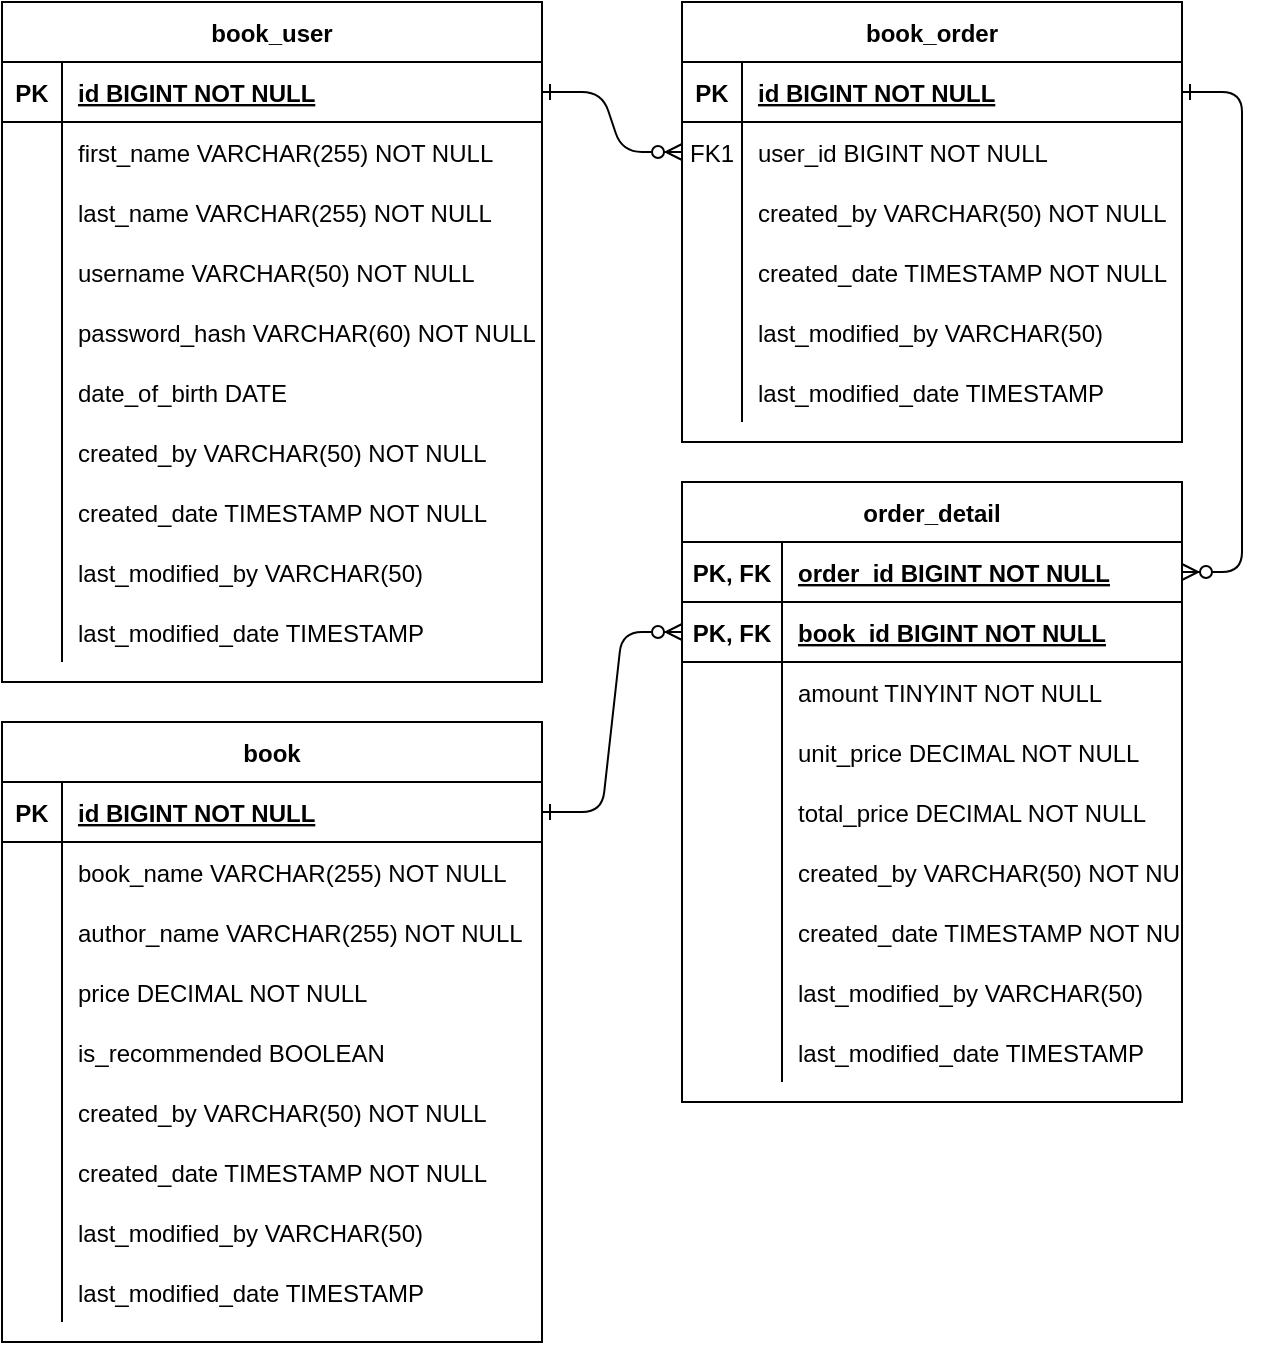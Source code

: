<mxfile version="14.5.8" type="device"><diagram id="ciNzV0nuIatd8vXIqURH" name="Page-1"><mxGraphModel dx="1002" dy="493" grid="1" gridSize="10" guides="1" tooltips="1" connect="1" arrows="1" fold="1" page="1" pageScale="1" pageWidth="1100" pageHeight="850" math="0" shadow="0"><root><mxCell id="0"/><mxCell id="1" parent="0"/><mxCell id="g3-8w0JbXx9_gk_iMqvv-2" value="" style="edgeStyle=entityRelationEdgeStyle;endArrow=ERzeroToMany;startArrow=ERone;endFill=1;startFill=0;entryX=0;entryY=0.5;entryDx=0;entryDy=0;" edge="1" parent="1" source="g3-8w0JbXx9_gk_iMqvv-25" target="g3-8w0JbXx9_gk_iMqvv-58"><mxGeometry width="100" height="100" relative="1" as="geometry"><mxPoint x="340" y="870" as="sourcePoint"/><mxPoint x="440" y="770" as="targetPoint"/></mxGeometry></mxCell><mxCell id="g3-8w0JbXx9_gk_iMqvv-4" value="order_detail" style="shape=table;startSize=30;container=1;collapsible=1;childLayout=tableLayout;fixedRows=1;rowLines=0;fontStyle=1;align=center;resizeLast=1;" vertex="1" parent="1"><mxGeometry x="450" y="270" width="250" height="310" as="geometry"/></mxCell><mxCell id="g3-8w0JbXx9_gk_iMqvv-5" value="" style="shape=partialRectangle;collapsible=0;dropTarget=0;pointerEvents=0;fillColor=none;points=[[0,0.5],[1,0.5]];portConstraint=eastwest;top=0;left=0;right=0;bottom=1;" vertex="1" parent="g3-8w0JbXx9_gk_iMqvv-4"><mxGeometry y="30" width="250" height="30" as="geometry"/></mxCell><mxCell id="g3-8w0JbXx9_gk_iMqvv-6" value="PK, FK" style="shape=partialRectangle;overflow=hidden;connectable=0;fillColor=none;top=0;left=0;bottom=0;right=0;fontStyle=1;" vertex="1" parent="g3-8w0JbXx9_gk_iMqvv-5"><mxGeometry width="50" height="30" as="geometry"/></mxCell><mxCell id="g3-8w0JbXx9_gk_iMqvv-7" value="order_id BIGINT NOT NULL " style="shape=partialRectangle;overflow=hidden;connectable=0;fillColor=none;top=0;left=0;bottom=0;right=0;align=left;spacingLeft=6;fontStyle=5;" vertex="1" parent="g3-8w0JbXx9_gk_iMqvv-5"><mxGeometry x="50" width="200" height="30" as="geometry"/></mxCell><mxCell id="g3-8w0JbXx9_gk_iMqvv-58" value="" style="shape=partialRectangle;collapsible=0;dropTarget=0;pointerEvents=0;fillColor=none;points=[[0,0.5],[1,0.5]];portConstraint=eastwest;top=0;left=0;right=0;bottom=1;" vertex="1" parent="g3-8w0JbXx9_gk_iMqvv-4"><mxGeometry y="60" width="250" height="30" as="geometry"/></mxCell><mxCell id="g3-8w0JbXx9_gk_iMqvv-59" value="PK, FK" style="shape=partialRectangle;overflow=hidden;connectable=0;fillColor=none;top=0;left=0;bottom=0;right=0;fontStyle=1;" vertex="1" parent="g3-8w0JbXx9_gk_iMqvv-58"><mxGeometry width="50" height="30" as="geometry"/></mxCell><mxCell id="g3-8w0JbXx9_gk_iMqvv-60" value="book_id BIGINT NOT NULL " style="shape=partialRectangle;overflow=hidden;connectable=0;fillColor=none;top=0;left=0;bottom=0;right=0;align=left;spacingLeft=6;fontStyle=5;" vertex="1" parent="g3-8w0JbXx9_gk_iMqvv-58"><mxGeometry x="50" width="200" height="30" as="geometry"/></mxCell><mxCell id="g3-8w0JbXx9_gk_iMqvv-8" value="" style="shape=partialRectangle;collapsible=0;dropTarget=0;pointerEvents=0;fillColor=none;points=[[0,0.5],[1,0.5]];portConstraint=eastwest;top=0;left=0;right=0;bottom=0;" vertex="1" parent="g3-8w0JbXx9_gk_iMqvv-4"><mxGeometry y="90" width="250" height="30" as="geometry"/></mxCell><mxCell id="g3-8w0JbXx9_gk_iMqvv-9" value="" style="shape=partialRectangle;overflow=hidden;connectable=0;fillColor=none;top=0;left=0;bottom=0;right=0;" vertex="1" parent="g3-8w0JbXx9_gk_iMqvv-8"><mxGeometry width="50" height="30" as="geometry"/></mxCell><mxCell id="g3-8w0JbXx9_gk_iMqvv-10" value="amount TINYINT NOT NULL" style="shape=partialRectangle;overflow=hidden;connectable=0;fillColor=none;top=0;left=0;bottom=0;right=0;align=left;spacingLeft=6;" vertex="1" parent="g3-8w0JbXx9_gk_iMqvv-8"><mxGeometry x="50" width="200" height="30" as="geometry"/></mxCell><mxCell id="g3-8w0JbXx9_gk_iMqvv-11" value="" style="shape=partialRectangle;collapsible=0;dropTarget=0;pointerEvents=0;fillColor=none;points=[[0,0.5],[1,0.5]];portConstraint=eastwest;top=0;left=0;right=0;bottom=0;" vertex="1" parent="g3-8w0JbXx9_gk_iMqvv-4"><mxGeometry y="120" width="250" height="30" as="geometry"/></mxCell><mxCell id="g3-8w0JbXx9_gk_iMqvv-12" value="" style="shape=partialRectangle;overflow=hidden;connectable=0;fillColor=none;top=0;left=0;bottom=0;right=0;" vertex="1" parent="g3-8w0JbXx9_gk_iMqvv-11"><mxGeometry width="50" height="30" as="geometry"/></mxCell><mxCell id="g3-8w0JbXx9_gk_iMqvv-13" value="unit_price DECIMAL NOT NULL" style="shape=partialRectangle;overflow=hidden;connectable=0;fillColor=none;top=0;left=0;bottom=0;right=0;align=left;spacingLeft=6;" vertex="1" parent="g3-8w0JbXx9_gk_iMqvv-11"><mxGeometry x="50" width="200" height="30" as="geometry"/></mxCell><mxCell id="g3-8w0JbXx9_gk_iMqvv-62" value="" style="shape=partialRectangle;collapsible=0;dropTarget=0;pointerEvents=0;fillColor=none;points=[[0,0.5],[1,0.5]];portConstraint=eastwest;top=0;left=0;right=0;bottom=0;" vertex="1" parent="g3-8w0JbXx9_gk_iMqvv-4"><mxGeometry y="150" width="250" height="30" as="geometry"/></mxCell><mxCell id="g3-8w0JbXx9_gk_iMqvv-63" value="" style="shape=partialRectangle;overflow=hidden;connectable=0;fillColor=none;top=0;left=0;bottom=0;right=0;" vertex="1" parent="g3-8w0JbXx9_gk_iMqvv-62"><mxGeometry width="50" height="30" as="geometry"/></mxCell><mxCell id="g3-8w0JbXx9_gk_iMqvv-64" value="total_price DECIMAL NOT NULL" style="shape=partialRectangle;overflow=hidden;connectable=0;fillColor=none;top=0;left=0;bottom=0;right=0;align=left;spacingLeft=6;" vertex="1" parent="g3-8w0JbXx9_gk_iMqvv-62"><mxGeometry x="50" width="200" height="30" as="geometry"/></mxCell><mxCell id="g3-8w0JbXx9_gk_iMqvv-65" value="" style="shape=partialRectangle;collapsible=0;dropTarget=0;pointerEvents=0;fillColor=none;points=[[0,0.5],[1,0.5]];portConstraint=eastwest;top=0;left=0;right=0;bottom=0;" vertex="1" parent="g3-8w0JbXx9_gk_iMqvv-4"><mxGeometry y="180" width="250" height="30" as="geometry"/></mxCell><mxCell id="g3-8w0JbXx9_gk_iMqvv-66" value="" style="shape=partialRectangle;overflow=hidden;connectable=0;fillColor=none;top=0;left=0;bottom=0;right=0;" vertex="1" parent="g3-8w0JbXx9_gk_iMqvv-65"><mxGeometry width="50" height="30" as="geometry"/></mxCell><mxCell id="g3-8w0JbXx9_gk_iMqvv-67" value="created_by VARCHAR(50) NOT NULL" style="shape=partialRectangle;overflow=hidden;connectable=0;fillColor=none;top=0;left=0;bottom=0;right=0;align=left;spacingLeft=6;" vertex="1" parent="g3-8w0JbXx9_gk_iMqvv-65"><mxGeometry x="50" width="200" height="30" as="geometry"/></mxCell><mxCell id="g3-8w0JbXx9_gk_iMqvv-68" value="" style="shape=partialRectangle;collapsible=0;dropTarget=0;pointerEvents=0;fillColor=none;points=[[0,0.5],[1,0.5]];portConstraint=eastwest;top=0;left=0;right=0;bottom=0;" vertex="1" parent="g3-8w0JbXx9_gk_iMqvv-4"><mxGeometry y="210" width="250" height="30" as="geometry"/></mxCell><mxCell id="g3-8w0JbXx9_gk_iMqvv-69" value="" style="shape=partialRectangle;overflow=hidden;connectable=0;fillColor=none;top=0;left=0;bottom=0;right=0;" vertex="1" parent="g3-8w0JbXx9_gk_iMqvv-68"><mxGeometry width="50" height="30" as="geometry"/></mxCell><mxCell id="g3-8w0JbXx9_gk_iMqvv-70" value="created_date TIMESTAMP NOT NULL" style="shape=partialRectangle;overflow=hidden;connectable=0;fillColor=none;top=0;left=0;bottom=0;right=0;align=left;spacingLeft=6;" vertex="1" parent="g3-8w0JbXx9_gk_iMqvv-68"><mxGeometry x="50" width="200" height="30" as="geometry"/></mxCell><mxCell id="g3-8w0JbXx9_gk_iMqvv-71" value="" style="shape=partialRectangle;collapsible=0;dropTarget=0;pointerEvents=0;fillColor=none;points=[[0,0.5],[1,0.5]];portConstraint=eastwest;top=0;left=0;right=0;bottom=0;" vertex="1" parent="g3-8w0JbXx9_gk_iMqvv-4"><mxGeometry y="240" width="250" height="30" as="geometry"/></mxCell><mxCell id="g3-8w0JbXx9_gk_iMqvv-72" value="" style="shape=partialRectangle;overflow=hidden;connectable=0;fillColor=none;top=0;left=0;bottom=0;right=0;" vertex="1" parent="g3-8w0JbXx9_gk_iMqvv-71"><mxGeometry width="50" height="30" as="geometry"/></mxCell><mxCell id="g3-8w0JbXx9_gk_iMqvv-73" value="last_modified_by VARCHAR(50)" style="shape=partialRectangle;overflow=hidden;connectable=0;fillColor=none;top=0;left=0;bottom=0;right=0;align=left;spacingLeft=6;" vertex="1" parent="g3-8w0JbXx9_gk_iMqvv-71"><mxGeometry x="50" width="200" height="30" as="geometry"/></mxCell><mxCell id="g3-8w0JbXx9_gk_iMqvv-74" value="" style="shape=partialRectangle;collapsible=0;dropTarget=0;pointerEvents=0;fillColor=none;points=[[0,0.5],[1,0.5]];portConstraint=eastwest;top=0;left=0;right=0;bottom=0;" vertex="1" parent="g3-8w0JbXx9_gk_iMqvv-4"><mxGeometry y="270" width="250" height="30" as="geometry"/></mxCell><mxCell id="g3-8w0JbXx9_gk_iMqvv-75" value="" style="shape=partialRectangle;overflow=hidden;connectable=0;fillColor=none;top=0;left=0;bottom=0;right=0;" vertex="1" parent="g3-8w0JbXx9_gk_iMqvv-74"><mxGeometry width="50" height="30" as="geometry"/></mxCell><mxCell id="g3-8w0JbXx9_gk_iMqvv-76" value="last_modified_date TIMESTAMP" style="shape=partialRectangle;overflow=hidden;connectable=0;fillColor=none;top=0;left=0;bottom=0;right=0;align=left;spacingLeft=6;" vertex="1" parent="g3-8w0JbXx9_gk_iMqvv-74"><mxGeometry x="50" width="200" height="30" as="geometry"/></mxCell><mxCell id="g3-8w0JbXx9_gk_iMqvv-14" value="book_order" style="shape=table;startSize=30;container=1;collapsible=1;childLayout=tableLayout;fixedRows=1;rowLines=0;fontStyle=1;align=center;resizeLast=1;" vertex="1" parent="1"><mxGeometry x="450" y="30" width="250" height="220" as="geometry"/></mxCell><mxCell id="g3-8w0JbXx9_gk_iMqvv-15" value="" style="shape=partialRectangle;collapsible=0;dropTarget=0;pointerEvents=0;fillColor=none;points=[[0,0.5],[1,0.5]];portConstraint=eastwest;top=0;left=0;right=0;bottom=1;" vertex="1" parent="g3-8w0JbXx9_gk_iMqvv-14"><mxGeometry y="30" width="250" height="30" as="geometry"/></mxCell><mxCell id="g3-8w0JbXx9_gk_iMqvv-16" value="PK" style="shape=partialRectangle;overflow=hidden;connectable=0;fillColor=none;top=0;left=0;bottom=0;right=0;fontStyle=1;" vertex="1" parent="g3-8w0JbXx9_gk_iMqvv-15"><mxGeometry width="30" height="30" as="geometry"/></mxCell><mxCell id="g3-8w0JbXx9_gk_iMqvv-17" value="id BIGINT NOT NULL " style="shape=partialRectangle;overflow=hidden;connectable=0;fillColor=none;top=0;left=0;bottom=0;right=0;align=left;spacingLeft=6;fontStyle=5;" vertex="1" parent="g3-8w0JbXx9_gk_iMqvv-15"><mxGeometry x="30" width="220" height="30" as="geometry"/></mxCell><mxCell id="g3-8w0JbXx9_gk_iMqvv-18" value="" style="shape=partialRectangle;collapsible=0;dropTarget=0;pointerEvents=0;fillColor=none;points=[[0,0.5],[1,0.5]];portConstraint=eastwest;top=0;left=0;right=0;bottom=0;" vertex="1" parent="g3-8w0JbXx9_gk_iMqvv-14"><mxGeometry y="60" width="250" height="30" as="geometry"/></mxCell><mxCell id="g3-8w0JbXx9_gk_iMqvv-19" value="FK1" style="shape=partialRectangle;overflow=hidden;connectable=0;fillColor=none;top=0;left=0;bottom=0;right=0;" vertex="1" parent="g3-8w0JbXx9_gk_iMqvv-18"><mxGeometry width="30" height="30" as="geometry"/></mxCell><mxCell id="g3-8w0JbXx9_gk_iMqvv-20" value="user_id BIGINT NOT NULL" style="shape=partialRectangle;overflow=hidden;connectable=0;fillColor=none;top=0;left=0;bottom=0;right=0;align=left;spacingLeft=6;" vertex="1" parent="g3-8w0JbXx9_gk_iMqvv-18"><mxGeometry x="30" width="220" height="30" as="geometry"/></mxCell><mxCell id="g3-8w0JbXx9_gk_iMqvv-21" value="" style="shape=partialRectangle;collapsible=0;dropTarget=0;pointerEvents=0;fillColor=none;points=[[0,0.5],[1,0.5]];portConstraint=eastwest;top=0;left=0;right=0;bottom=0;" vertex="1" parent="g3-8w0JbXx9_gk_iMqvv-14"><mxGeometry y="90" width="250" height="30" as="geometry"/></mxCell><mxCell id="g3-8w0JbXx9_gk_iMqvv-22" value="" style="shape=partialRectangle;overflow=hidden;connectable=0;fillColor=none;top=0;left=0;bottom=0;right=0;" vertex="1" parent="g3-8w0JbXx9_gk_iMqvv-21"><mxGeometry width="30" height="30" as="geometry"/></mxCell><mxCell id="g3-8w0JbXx9_gk_iMqvv-23" value="created_by VARCHAR(50) NOT NULL" style="shape=partialRectangle;overflow=hidden;connectable=0;fillColor=none;top=0;left=0;bottom=0;right=0;align=left;spacingLeft=6;" vertex="1" parent="g3-8w0JbXx9_gk_iMqvv-21"><mxGeometry x="30" width="220" height="30" as="geometry"/></mxCell><mxCell id="g3-8w0JbXx9_gk_iMqvv-78" value="" style="shape=partialRectangle;collapsible=0;dropTarget=0;pointerEvents=0;fillColor=none;points=[[0,0.5],[1,0.5]];portConstraint=eastwest;top=0;left=0;right=0;bottom=0;" vertex="1" parent="g3-8w0JbXx9_gk_iMqvv-14"><mxGeometry y="120" width="250" height="30" as="geometry"/></mxCell><mxCell id="g3-8w0JbXx9_gk_iMqvv-79" value="" style="shape=partialRectangle;overflow=hidden;connectable=0;fillColor=none;top=0;left=0;bottom=0;right=0;" vertex="1" parent="g3-8w0JbXx9_gk_iMqvv-78"><mxGeometry width="30" height="30" as="geometry"/></mxCell><mxCell id="g3-8w0JbXx9_gk_iMqvv-80" value="created_date TIMESTAMP NOT NULL" style="shape=partialRectangle;overflow=hidden;connectable=0;fillColor=none;top=0;left=0;bottom=0;right=0;align=left;spacingLeft=6;" vertex="1" parent="g3-8w0JbXx9_gk_iMqvv-78"><mxGeometry x="30" width="220" height="30" as="geometry"/></mxCell><mxCell id="g3-8w0JbXx9_gk_iMqvv-81" value="" style="shape=partialRectangle;collapsible=0;dropTarget=0;pointerEvents=0;fillColor=none;points=[[0,0.5],[1,0.5]];portConstraint=eastwest;top=0;left=0;right=0;bottom=0;" vertex="1" parent="g3-8w0JbXx9_gk_iMqvv-14"><mxGeometry y="150" width="250" height="30" as="geometry"/></mxCell><mxCell id="g3-8w0JbXx9_gk_iMqvv-82" value="" style="shape=partialRectangle;overflow=hidden;connectable=0;fillColor=none;top=0;left=0;bottom=0;right=0;" vertex="1" parent="g3-8w0JbXx9_gk_iMqvv-81"><mxGeometry width="30" height="30" as="geometry"/></mxCell><mxCell id="g3-8w0JbXx9_gk_iMqvv-83" value="last_modified_by VARCHAR(50)" style="shape=partialRectangle;overflow=hidden;connectable=0;fillColor=none;top=0;left=0;bottom=0;right=0;align=left;spacingLeft=6;" vertex="1" parent="g3-8w0JbXx9_gk_iMqvv-81"><mxGeometry x="30" width="220" height="30" as="geometry"/></mxCell><mxCell id="g3-8w0JbXx9_gk_iMqvv-84" value="" style="shape=partialRectangle;collapsible=0;dropTarget=0;pointerEvents=0;fillColor=none;points=[[0,0.5],[1,0.5]];portConstraint=eastwest;top=0;left=0;right=0;bottom=0;" vertex="1" parent="g3-8w0JbXx9_gk_iMqvv-14"><mxGeometry y="180" width="250" height="30" as="geometry"/></mxCell><mxCell id="g3-8w0JbXx9_gk_iMqvv-85" value="" style="shape=partialRectangle;overflow=hidden;connectable=0;fillColor=none;top=0;left=0;bottom=0;right=0;" vertex="1" parent="g3-8w0JbXx9_gk_iMqvv-84"><mxGeometry width="30" height="30" as="geometry"/></mxCell><mxCell id="g3-8w0JbXx9_gk_iMqvv-86" value="last_modified_date TIMESTAMP" style="shape=partialRectangle;overflow=hidden;connectable=0;fillColor=none;top=0;left=0;bottom=0;right=0;align=left;spacingLeft=6;" vertex="1" parent="g3-8w0JbXx9_gk_iMqvv-84"><mxGeometry x="30" width="220" height="30" as="geometry"/></mxCell><mxCell id="g3-8w0JbXx9_gk_iMqvv-24" value="book" style="shape=table;startSize=30;container=1;collapsible=1;childLayout=tableLayout;fixedRows=1;rowLines=0;fontStyle=1;align=center;resizeLast=1;" vertex="1" parent="1"><mxGeometry x="110" y="390" width="270" height="310" as="geometry"/></mxCell><mxCell id="g3-8w0JbXx9_gk_iMqvv-25" value="" style="shape=partialRectangle;collapsible=0;dropTarget=0;pointerEvents=0;fillColor=none;points=[[0,0.5],[1,0.5]];portConstraint=eastwest;top=0;left=0;right=0;bottom=1;" vertex="1" parent="g3-8w0JbXx9_gk_iMqvv-24"><mxGeometry y="30" width="270" height="30" as="geometry"/></mxCell><mxCell id="g3-8w0JbXx9_gk_iMqvv-26" value="PK" style="shape=partialRectangle;overflow=hidden;connectable=0;fillColor=none;top=0;left=0;bottom=0;right=0;fontStyle=1;" vertex="1" parent="g3-8w0JbXx9_gk_iMqvv-25"><mxGeometry width="30" height="30" as="geometry"/></mxCell><mxCell id="g3-8w0JbXx9_gk_iMqvv-27" value="id BIGINT NOT NULL" style="shape=partialRectangle;overflow=hidden;connectable=0;fillColor=none;top=0;left=0;bottom=0;right=0;align=left;spacingLeft=6;fontStyle=5;" vertex="1" parent="g3-8w0JbXx9_gk_iMqvv-25"><mxGeometry x="30" width="240" height="30" as="geometry"/></mxCell><mxCell id="g3-8w0JbXx9_gk_iMqvv-28" value="" style="shape=partialRectangle;collapsible=0;dropTarget=0;pointerEvents=0;fillColor=none;points=[[0,0.5],[1,0.5]];portConstraint=eastwest;top=0;left=0;right=0;bottom=0;" vertex="1" parent="g3-8w0JbXx9_gk_iMqvv-24"><mxGeometry y="60" width="270" height="30" as="geometry"/></mxCell><mxCell id="g3-8w0JbXx9_gk_iMqvv-29" value="" style="shape=partialRectangle;overflow=hidden;connectable=0;fillColor=none;top=0;left=0;bottom=0;right=0;" vertex="1" parent="g3-8w0JbXx9_gk_iMqvv-28"><mxGeometry width="30" height="30" as="geometry"/></mxCell><mxCell id="g3-8w0JbXx9_gk_iMqvv-30" value="book_name VARCHAR(255) NOT NULL" style="shape=partialRectangle;overflow=hidden;connectable=0;fillColor=none;top=0;left=0;bottom=0;right=0;align=left;spacingLeft=6;" vertex="1" parent="g3-8w0JbXx9_gk_iMqvv-28"><mxGeometry x="30" width="240" height="30" as="geometry"/></mxCell><mxCell id="g3-8w0JbXx9_gk_iMqvv-31" value="" style="shape=partialRectangle;collapsible=0;dropTarget=0;pointerEvents=0;fillColor=none;points=[[0,0.5],[1,0.5]];portConstraint=eastwest;top=0;left=0;right=0;bottom=0;" vertex="1" parent="g3-8w0JbXx9_gk_iMqvv-24"><mxGeometry y="90" width="270" height="30" as="geometry"/></mxCell><mxCell id="g3-8w0JbXx9_gk_iMqvv-32" value="" style="shape=partialRectangle;overflow=hidden;connectable=0;fillColor=none;top=0;left=0;bottom=0;right=0;" vertex="1" parent="g3-8w0JbXx9_gk_iMqvv-31"><mxGeometry width="30" height="30" as="geometry"/></mxCell><mxCell id="g3-8w0JbXx9_gk_iMqvv-33" value="author_name VARCHAR(255) NOT NULL" style="shape=partialRectangle;overflow=hidden;connectable=0;fillColor=none;top=0;left=0;bottom=0;right=0;align=left;spacingLeft=6;" vertex="1" parent="g3-8w0JbXx9_gk_iMqvv-31"><mxGeometry x="30" width="240" height="30" as="geometry"/></mxCell><mxCell id="g3-8w0JbXx9_gk_iMqvv-34" value="" style="shape=partialRectangle;collapsible=0;dropTarget=0;pointerEvents=0;fillColor=none;points=[[0,0.5],[1,0.5]];portConstraint=eastwest;top=0;left=0;right=0;bottom=0;" vertex="1" parent="g3-8w0JbXx9_gk_iMqvv-24"><mxGeometry y="120" width="270" height="30" as="geometry"/></mxCell><mxCell id="g3-8w0JbXx9_gk_iMqvv-35" value="" style="shape=partialRectangle;overflow=hidden;connectable=0;fillColor=none;top=0;left=0;bottom=0;right=0;" vertex="1" parent="g3-8w0JbXx9_gk_iMqvv-34"><mxGeometry width="30" height="30" as="geometry"/></mxCell><mxCell id="g3-8w0JbXx9_gk_iMqvv-36" value="price DECIMAL NOT NULL" style="shape=partialRectangle;overflow=hidden;connectable=0;fillColor=none;top=0;left=0;bottom=0;right=0;align=left;spacingLeft=6;" vertex="1" parent="g3-8w0JbXx9_gk_iMqvv-34"><mxGeometry x="30" width="240" height="30" as="geometry"/></mxCell><mxCell id="g3-8w0JbXx9_gk_iMqvv-37" value="" style="shape=partialRectangle;collapsible=0;dropTarget=0;pointerEvents=0;fillColor=none;points=[[0,0.5],[1,0.5]];portConstraint=eastwest;top=0;left=0;right=0;bottom=0;" vertex="1" parent="g3-8w0JbXx9_gk_iMqvv-24"><mxGeometry y="150" width="270" height="30" as="geometry"/></mxCell><mxCell id="g3-8w0JbXx9_gk_iMqvv-38" value="" style="shape=partialRectangle;overflow=hidden;connectable=0;fillColor=none;top=0;left=0;bottom=0;right=0;" vertex="1" parent="g3-8w0JbXx9_gk_iMqvv-37"><mxGeometry width="30" height="30" as="geometry"/></mxCell><mxCell id="g3-8w0JbXx9_gk_iMqvv-39" value="is_recommended BOOLEAN" style="shape=partialRectangle;overflow=hidden;connectable=0;fillColor=none;top=0;left=0;bottom=0;right=0;align=left;spacingLeft=6;" vertex="1" parent="g3-8w0JbXx9_gk_iMqvv-37"><mxGeometry x="30" width="240" height="30" as="geometry"/></mxCell><mxCell id="g3-8w0JbXx9_gk_iMqvv-40" value="" style="shape=partialRectangle;collapsible=0;dropTarget=0;pointerEvents=0;fillColor=none;points=[[0,0.5],[1,0.5]];portConstraint=eastwest;top=0;left=0;right=0;bottom=0;" vertex="1" parent="g3-8w0JbXx9_gk_iMqvv-24"><mxGeometry y="180" width="270" height="30" as="geometry"/></mxCell><mxCell id="g3-8w0JbXx9_gk_iMqvv-41" value="" style="shape=partialRectangle;overflow=hidden;connectable=0;fillColor=none;top=0;left=0;bottom=0;right=0;" vertex="1" parent="g3-8w0JbXx9_gk_iMqvv-40"><mxGeometry width="30" height="30" as="geometry"/></mxCell><mxCell id="g3-8w0JbXx9_gk_iMqvv-42" value="created_by VARCHAR(50) NOT NULL" style="shape=partialRectangle;overflow=hidden;connectable=0;fillColor=none;top=0;left=0;bottom=0;right=0;align=left;spacingLeft=6;" vertex="1" parent="g3-8w0JbXx9_gk_iMqvv-40"><mxGeometry x="30" width="240" height="30" as="geometry"/></mxCell><mxCell id="g3-8w0JbXx9_gk_iMqvv-43" value="" style="shape=partialRectangle;collapsible=0;dropTarget=0;pointerEvents=0;fillColor=none;points=[[0,0.5],[1,0.5]];portConstraint=eastwest;top=0;left=0;right=0;bottom=0;" vertex="1" parent="g3-8w0JbXx9_gk_iMqvv-24"><mxGeometry y="210" width="270" height="30" as="geometry"/></mxCell><mxCell id="g3-8w0JbXx9_gk_iMqvv-44" value="" style="shape=partialRectangle;overflow=hidden;connectable=0;fillColor=none;top=0;left=0;bottom=0;right=0;" vertex="1" parent="g3-8w0JbXx9_gk_iMqvv-43"><mxGeometry width="30" height="30" as="geometry"/></mxCell><mxCell id="g3-8w0JbXx9_gk_iMqvv-45" value="created_date TIMESTAMP NOT NULL" style="shape=partialRectangle;overflow=hidden;connectable=0;fillColor=none;top=0;left=0;bottom=0;right=0;align=left;spacingLeft=6;" vertex="1" parent="g3-8w0JbXx9_gk_iMqvv-43"><mxGeometry x="30" width="240" height="30" as="geometry"/></mxCell><mxCell id="g3-8w0JbXx9_gk_iMqvv-46" value="" style="shape=partialRectangle;collapsible=0;dropTarget=0;pointerEvents=0;fillColor=none;points=[[0,0.5],[1,0.5]];portConstraint=eastwest;top=0;left=0;right=0;bottom=0;" vertex="1" parent="g3-8w0JbXx9_gk_iMqvv-24"><mxGeometry y="240" width="270" height="30" as="geometry"/></mxCell><mxCell id="g3-8w0JbXx9_gk_iMqvv-47" value="" style="shape=partialRectangle;overflow=hidden;connectable=0;fillColor=none;top=0;left=0;bottom=0;right=0;" vertex="1" parent="g3-8w0JbXx9_gk_iMqvv-46"><mxGeometry width="30" height="30" as="geometry"/></mxCell><mxCell id="g3-8w0JbXx9_gk_iMqvv-48" value="last_modified_by VARCHAR(50)" style="shape=partialRectangle;overflow=hidden;connectable=0;fillColor=none;top=0;left=0;bottom=0;right=0;align=left;spacingLeft=6;" vertex="1" parent="g3-8w0JbXx9_gk_iMqvv-46"><mxGeometry x="30" width="240" height="30" as="geometry"/></mxCell><mxCell id="g3-8w0JbXx9_gk_iMqvv-49" value="" style="shape=partialRectangle;collapsible=0;dropTarget=0;pointerEvents=0;fillColor=none;points=[[0,0.5],[1,0.5]];portConstraint=eastwest;top=0;left=0;right=0;bottom=0;" vertex="1" parent="g3-8w0JbXx9_gk_iMqvv-24"><mxGeometry y="270" width="270" height="30" as="geometry"/></mxCell><mxCell id="g3-8w0JbXx9_gk_iMqvv-50" value="" style="shape=partialRectangle;overflow=hidden;connectable=0;fillColor=none;top=0;left=0;bottom=0;right=0;" vertex="1" parent="g3-8w0JbXx9_gk_iMqvv-49"><mxGeometry width="30" height="30" as="geometry"/></mxCell><mxCell id="g3-8w0JbXx9_gk_iMqvv-51" value="last_modified_date TIMESTAMP" style="shape=partialRectangle;overflow=hidden;connectable=0;fillColor=none;top=0;left=0;bottom=0;right=0;align=left;spacingLeft=6;" vertex="1" parent="g3-8w0JbXx9_gk_iMqvv-49"><mxGeometry x="30" width="240" height="30" as="geometry"/></mxCell><mxCell id="g3-8w0JbXx9_gk_iMqvv-3" value="" style="edgeStyle=entityRelationEdgeStyle;endArrow=ERzeroToMany;startArrow=ERone;endFill=1;startFill=0;exitX=1;exitY=0.5;exitDx=0;exitDy=0;entryX=1;entryY=0.5;entryDx=0;entryDy=0;" edge="1" parent="1" source="g3-8w0JbXx9_gk_iMqvv-15" target="g3-8w0JbXx9_gk_iMqvv-5"><mxGeometry width="100" height="100" relative="1" as="geometry"><mxPoint x="290" y="80" as="sourcePoint"/><mxPoint x="350" y="120" as="targetPoint"/></mxGeometry></mxCell><mxCell id="g3-8w0JbXx9_gk_iMqvv-96" value="book_user" style="shape=table;startSize=30;container=1;collapsible=1;childLayout=tableLayout;fixedRows=1;rowLines=0;fontStyle=1;align=center;resizeLast=1;" vertex="1" parent="1"><mxGeometry x="110" y="30" width="270" height="340" as="geometry"/></mxCell><mxCell id="g3-8w0JbXx9_gk_iMqvv-97" value="" style="shape=partialRectangle;collapsible=0;dropTarget=0;pointerEvents=0;fillColor=none;points=[[0,0.5],[1,0.5]];portConstraint=eastwest;top=0;left=0;right=0;bottom=1;" vertex="1" parent="g3-8w0JbXx9_gk_iMqvv-96"><mxGeometry y="30" width="270" height="30" as="geometry"/></mxCell><mxCell id="g3-8w0JbXx9_gk_iMqvv-98" value="PK" style="shape=partialRectangle;overflow=hidden;connectable=0;fillColor=none;top=0;left=0;bottom=0;right=0;fontStyle=1;" vertex="1" parent="g3-8w0JbXx9_gk_iMqvv-97"><mxGeometry width="30" height="30" as="geometry"/></mxCell><mxCell id="g3-8w0JbXx9_gk_iMqvv-99" value="id BIGINT NOT NULL" style="shape=partialRectangle;overflow=hidden;connectable=0;fillColor=none;top=0;left=0;bottom=0;right=0;align=left;spacingLeft=6;fontStyle=5;" vertex="1" parent="g3-8w0JbXx9_gk_iMqvv-97"><mxGeometry x="30" width="240" height="30" as="geometry"/></mxCell><mxCell id="g3-8w0JbXx9_gk_iMqvv-100" value="" style="shape=partialRectangle;collapsible=0;dropTarget=0;pointerEvents=0;fillColor=none;points=[[0,0.5],[1,0.5]];portConstraint=eastwest;top=0;left=0;right=0;bottom=0;" vertex="1" parent="g3-8w0JbXx9_gk_iMqvv-96"><mxGeometry y="60" width="270" height="30" as="geometry"/></mxCell><mxCell id="g3-8w0JbXx9_gk_iMqvv-101" value="" style="shape=partialRectangle;overflow=hidden;connectable=0;fillColor=none;top=0;left=0;bottom=0;right=0;" vertex="1" parent="g3-8w0JbXx9_gk_iMqvv-100"><mxGeometry width="30" height="30" as="geometry"/></mxCell><mxCell id="g3-8w0JbXx9_gk_iMqvv-102" value="first_name VARCHAR(255) NOT NULL" style="shape=partialRectangle;overflow=hidden;connectable=0;fillColor=none;top=0;left=0;bottom=0;right=0;align=left;spacingLeft=6;" vertex="1" parent="g3-8w0JbXx9_gk_iMqvv-100"><mxGeometry x="30" width="240" height="30" as="geometry"/></mxCell><mxCell id="g3-8w0JbXx9_gk_iMqvv-103" value="" style="shape=partialRectangle;collapsible=0;dropTarget=0;pointerEvents=0;fillColor=none;points=[[0,0.5],[1,0.5]];portConstraint=eastwest;top=0;left=0;right=0;bottom=0;" vertex="1" parent="g3-8w0JbXx9_gk_iMqvv-96"><mxGeometry y="90" width="270" height="30" as="geometry"/></mxCell><mxCell id="g3-8w0JbXx9_gk_iMqvv-104" value="" style="shape=partialRectangle;overflow=hidden;connectable=0;fillColor=none;top=0;left=0;bottom=0;right=0;" vertex="1" parent="g3-8w0JbXx9_gk_iMqvv-103"><mxGeometry width="30" height="30" as="geometry"/></mxCell><mxCell id="g3-8w0JbXx9_gk_iMqvv-105" value="last_name VARCHAR(255) NOT NULL" style="shape=partialRectangle;overflow=hidden;connectable=0;fillColor=none;top=0;left=0;bottom=0;right=0;align=left;spacingLeft=6;" vertex="1" parent="g3-8w0JbXx9_gk_iMqvv-103"><mxGeometry x="30" width="240" height="30" as="geometry"/></mxCell><mxCell id="g3-8w0JbXx9_gk_iMqvv-106" value="" style="shape=partialRectangle;collapsible=0;dropTarget=0;pointerEvents=0;fillColor=none;points=[[0,0.5],[1,0.5]];portConstraint=eastwest;top=0;left=0;right=0;bottom=0;" vertex="1" parent="g3-8w0JbXx9_gk_iMqvv-96"><mxGeometry y="120" width="270" height="30" as="geometry"/></mxCell><mxCell id="g3-8w0JbXx9_gk_iMqvv-107" value="" style="shape=partialRectangle;overflow=hidden;connectable=0;fillColor=none;top=0;left=0;bottom=0;right=0;" vertex="1" parent="g3-8w0JbXx9_gk_iMqvv-106"><mxGeometry width="30" height="30" as="geometry"/></mxCell><mxCell id="g3-8w0JbXx9_gk_iMqvv-108" value="username VARCHAR(50) NOT NULL" style="shape=partialRectangle;overflow=hidden;connectable=0;fillColor=none;top=0;left=0;bottom=0;right=0;align=left;spacingLeft=6;" vertex="1" parent="g3-8w0JbXx9_gk_iMqvv-106"><mxGeometry x="30" width="240" height="30" as="geometry"/></mxCell><mxCell id="g3-8w0JbXx9_gk_iMqvv-109" value="" style="shape=partialRectangle;collapsible=0;dropTarget=0;pointerEvents=0;fillColor=none;points=[[0,0.5],[1,0.5]];portConstraint=eastwest;top=0;left=0;right=0;bottom=0;" vertex="1" parent="g3-8w0JbXx9_gk_iMqvv-96"><mxGeometry y="150" width="270" height="30" as="geometry"/></mxCell><mxCell id="g3-8w0JbXx9_gk_iMqvv-110" value="" style="shape=partialRectangle;overflow=hidden;connectable=0;fillColor=none;top=0;left=0;bottom=0;right=0;" vertex="1" parent="g3-8w0JbXx9_gk_iMqvv-109"><mxGeometry width="30" height="30" as="geometry"/></mxCell><mxCell id="g3-8w0JbXx9_gk_iMqvv-111" value="password_hash VARCHAR(60) NOT NULL" style="shape=partialRectangle;overflow=hidden;connectable=0;fillColor=none;top=0;left=0;bottom=0;right=0;align=left;spacingLeft=6;" vertex="1" parent="g3-8w0JbXx9_gk_iMqvv-109"><mxGeometry x="30" width="240" height="30" as="geometry"/></mxCell><mxCell id="g3-8w0JbXx9_gk_iMqvv-124" value="" style="shape=partialRectangle;collapsible=0;dropTarget=0;pointerEvents=0;fillColor=none;points=[[0,0.5],[1,0.5]];portConstraint=eastwest;top=0;left=0;right=0;bottom=0;" vertex="1" parent="g3-8w0JbXx9_gk_iMqvv-96"><mxGeometry y="180" width="270" height="30" as="geometry"/></mxCell><mxCell id="g3-8w0JbXx9_gk_iMqvv-125" value="" style="shape=partialRectangle;overflow=hidden;connectable=0;fillColor=none;top=0;left=0;bottom=0;right=0;" vertex="1" parent="g3-8w0JbXx9_gk_iMqvv-124"><mxGeometry width="30" height="30" as="geometry"/></mxCell><mxCell id="g3-8w0JbXx9_gk_iMqvv-126" value="date_of_birth DATE" style="shape=partialRectangle;overflow=hidden;connectable=0;fillColor=none;top=0;left=0;bottom=0;right=0;align=left;spacingLeft=6;" vertex="1" parent="g3-8w0JbXx9_gk_iMqvv-124"><mxGeometry x="30" width="240" height="30" as="geometry"/></mxCell><mxCell id="g3-8w0JbXx9_gk_iMqvv-112" value="" style="shape=partialRectangle;collapsible=0;dropTarget=0;pointerEvents=0;fillColor=none;points=[[0,0.5],[1,0.5]];portConstraint=eastwest;top=0;left=0;right=0;bottom=0;" vertex="1" parent="g3-8w0JbXx9_gk_iMqvv-96"><mxGeometry y="210" width="270" height="30" as="geometry"/></mxCell><mxCell id="g3-8w0JbXx9_gk_iMqvv-113" value="" style="shape=partialRectangle;overflow=hidden;connectable=0;fillColor=none;top=0;left=0;bottom=0;right=0;" vertex="1" parent="g3-8w0JbXx9_gk_iMqvv-112"><mxGeometry width="30" height="30" as="geometry"/></mxCell><mxCell id="g3-8w0JbXx9_gk_iMqvv-114" value="created_by VARCHAR(50) NOT NULL" style="shape=partialRectangle;overflow=hidden;connectable=0;fillColor=none;top=0;left=0;bottom=0;right=0;align=left;spacingLeft=6;" vertex="1" parent="g3-8w0JbXx9_gk_iMqvv-112"><mxGeometry x="30" width="240" height="30" as="geometry"/></mxCell><mxCell id="g3-8w0JbXx9_gk_iMqvv-115" value="" style="shape=partialRectangle;collapsible=0;dropTarget=0;pointerEvents=0;fillColor=none;points=[[0,0.5],[1,0.5]];portConstraint=eastwest;top=0;left=0;right=0;bottom=0;" vertex="1" parent="g3-8w0JbXx9_gk_iMqvv-96"><mxGeometry y="240" width="270" height="30" as="geometry"/></mxCell><mxCell id="g3-8w0JbXx9_gk_iMqvv-116" value="" style="shape=partialRectangle;overflow=hidden;connectable=0;fillColor=none;top=0;left=0;bottom=0;right=0;" vertex="1" parent="g3-8w0JbXx9_gk_iMqvv-115"><mxGeometry width="30" height="30" as="geometry"/></mxCell><mxCell id="g3-8w0JbXx9_gk_iMqvv-117" value="created_date TIMESTAMP NOT NULL" style="shape=partialRectangle;overflow=hidden;connectable=0;fillColor=none;top=0;left=0;bottom=0;right=0;align=left;spacingLeft=6;" vertex="1" parent="g3-8w0JbXx9_gk_iMqvv-115"><mxGeometry x="30" width="240" height="30" as="geometry"/></mxCell><mxCell id="g3-8w0JbXx9_gk_iMqvv-118" value="" style="shape=partialRectangle;collapsible=0;dropTarget=0;pointerEvents=0;fillColor=none;points=[[0,0.5],[1,0.5]];portConstraint=eastwest;top=0;left=0;right=0;bottom=0;" vertex="1" parent="g3-8w0JbXx9_gk_iMqvv-96"><mxGeometry y="270" width="270" height="30" as="geometry"/></mxCell><mxCell id="g3-8w0JbXx9_gk_iMqvv-119" value="" style="shape=partialRectangle;overflow=hidden;connectable=0;fillColor=none;top=0;left=0;bottom=0;right=0;" vertex="1" parent="g3-8w0JbXx9_gk_iMqvv-118"><mxGeometry width="30" height="30" as="geometry"/></mxCell><mxCell id="g3-8w0JbXx9_gk_iMqvv-120" value="last_modified_by VARCHAR(50)" style="shape=partialRectangle;overflow=hidden;connectable=0;fillColor=none;top=0;left=0;bottom=0;right=0;align=left;spacingLeft=6;" vertex="1" parent="g3-8w0JbXx9_gk_iMqvv-118"><mxGeometry x="30" width="240" height="30" as="geometry"/></mxCell><mxCell id="g3-8w0JbXx9_gk_iMqvv-121" value="" style="shape=partialRectangle;collapsible=0;dropTarget=0;pointerEvents=0;fillColor=none;points=[[0,0.5],[1,0.5]];portConstraint=eastwest;top=0;left=0;right=0;bottom=0;" vertex="1" parent="g3-8w0JbXx9_gk_iMqvv-96"><mxGeometry y="300" width="270" height="30" as="geometry"/></mxCell><mxCell id="g3-8w0JbXx9_gk_iMqvv-122" value="" style="shape=partialRectangle;overflow=hidden;connectable=0;fillColor=none;top=0;left=0;bottom=0;right=0;" vertex="1" parent="g3-8w0JbXx9_gk_iMqvv-121"><mxGeometry width="30" height="30" as="geometry"/></mxCell><mxCell id="g3-8w0JbXx9_gk_iMqvv-123" value="last_modified_date TIMESTAMP" style="shape=partialRectangle;overflow=hidden;connectable=0;fillColor=none;top=0;left=0;bottom=0;right=0;align=left;spacingLeft=6;" vertex="1" parent="g3-8w0JbXx9_gk_iMqvv-121"><mxGeometry x="30" width="240" height="30" as="geometry"/></mxCell><mxCell id="g3-8w0JbXx9_gk_iMqvv-127" value="" style="edgeStyle=entityRelationEdgeStyle;endArrow=ERzeroToMany;startArrow=ERone;endFill=1;startFill=0;entryX=0;entryY=0.5;entryDx=0;entryDy=0;exitX=1;exitY=0.5;exitDx=0;exitDy=0;" edge="1" parent="1" source="g3-8w0JbXx9_gk_iMqvv-97" target="g3-8w0JbXx9_gk_iMqvv-18"><mxGeometry width="100" height="100" relative="1" as="geometry"><mxPoint x="390" y="445" as="sourcePoint"/><mxPoint x="460" y="355" as="targetPoint"/></mxGeometry></mxCell></root></mxGraphModel></diagram></mxfile>